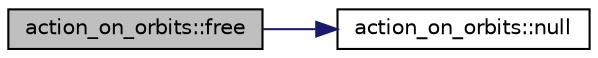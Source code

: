 digraph "action_on_orbits::free"
{
  edge [fontname="Helvetica",fontsize="10",labelfontname="Helvetica",labelfontsize="10"];
  node [fontname="Helvetica",fontsize="10",shape=record];
  rankdir="LR";
  Node223 [label="action_on_orbits::free",height=0.2,width=0.4,color="black", fillcolor="grey75", style="filled", fontcolor="black"];
  Node223 -> Node224 [color="midnightblue",fontsize="10",style="solid",fontname="Helvetica"];
  Node224 [label="action_on_orbits::null",height=0.2,width=0.4,color="black", fillcolor="white", style="filled",URL="$da/d89/classaction__on__orbits.html#a033e5a9fa0598c832a1e774497cbd00d"];
}
